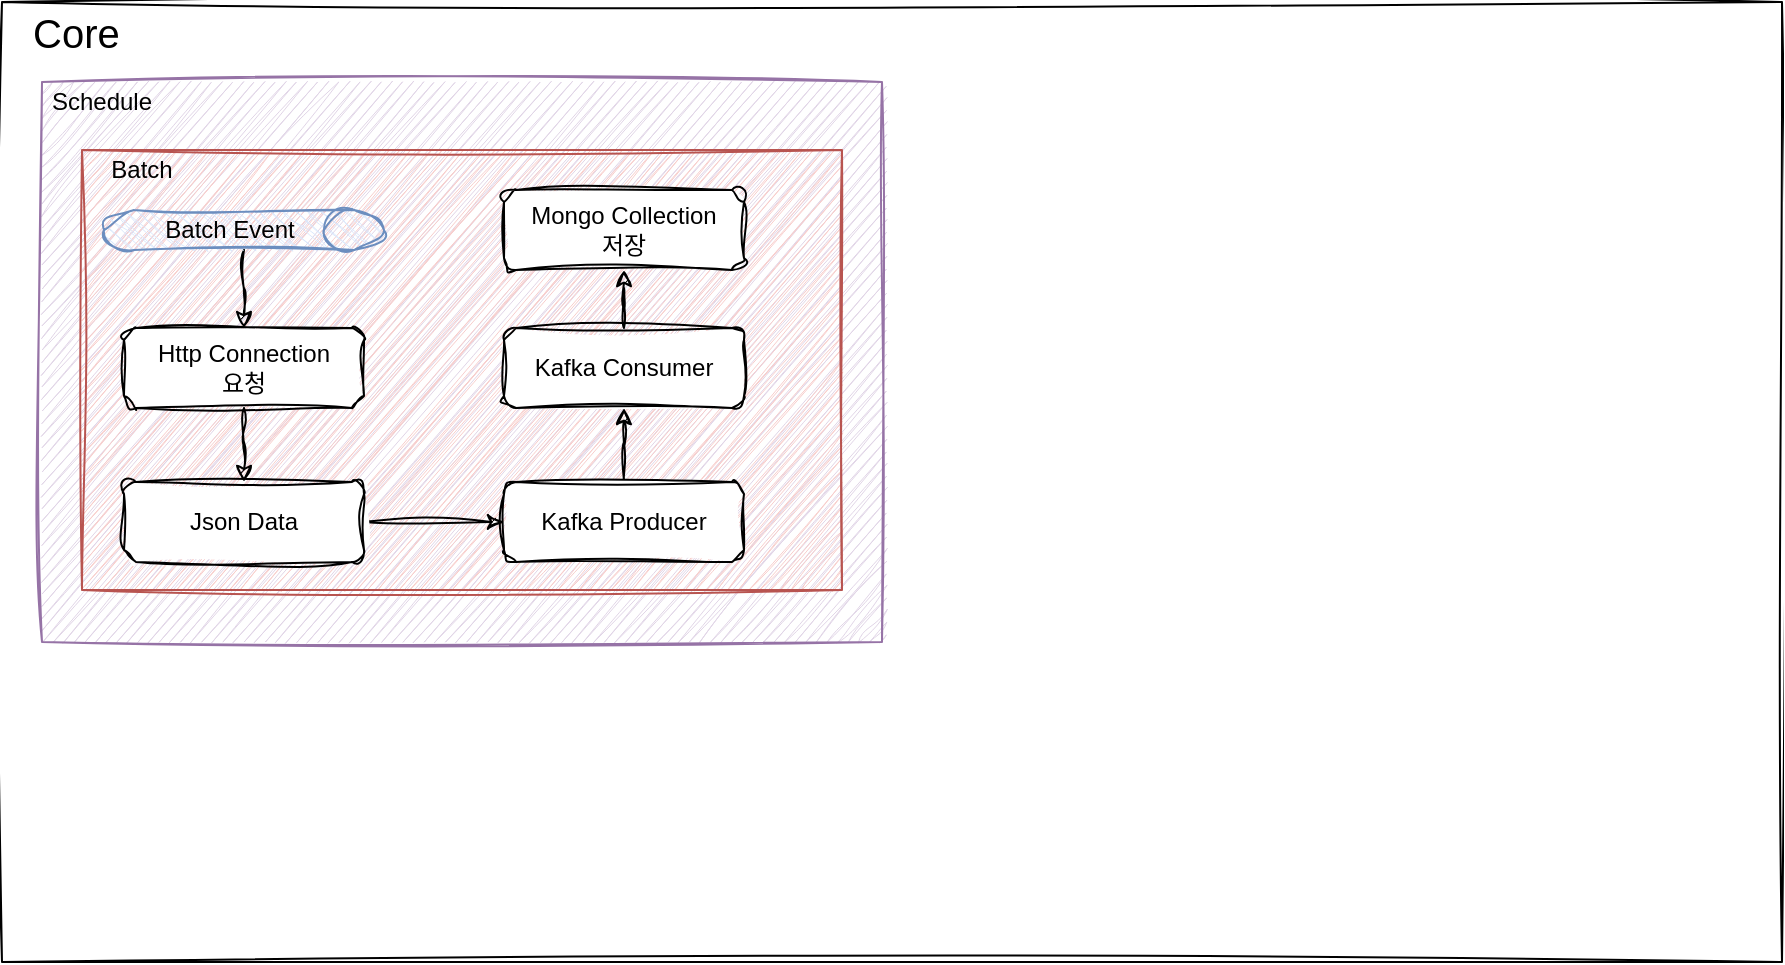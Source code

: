 <mxfile version="21.6.8" type="github">
  <diagram id="C5RBs43oDa-KdzZeNtuy" name="Page-1">
    <mxGraphModel dx="2257" dy="803" grid="1" gridSize="10" guides="1" tooltips="1" connect="1" arrows="1" fold="1" page="1" pageScale="1" pageWidth="827" pageHeight="1169" math="0" shadow="0">
      <root>
        <mxCell id="WIyWlLk6GJQsqaUBKTNV-0" />
        <mxCell id="WIyWlLk6GJQsqaUBKTNV-1" parent="WIyWlLk6GJQsqaUBKTNV-0" />
        <mxCell id="Ej2ZJ5dRe7RWiWZ61lz6-0" value="" style="rounded=0;whiteSpace=wrap;html=1;sketch=1;curveFitting=1;jiggle=2;" parent="WIyWlLk6GJQsqaUBKTNV-1" vertex="1">
          <mxGeometry x="-20" y="40" width="890" height="480" as="geometry" />
        </mxCell>
        <mxCell id="Ej2ZJ5dRe7RWiWZ61lz6-28" value="" style="rounded=0;whiteSpace=wrap;html=1;fillColor=#e1d5e7;strokeColor=#9673a6;glass=0;shadow=0;sketch=1;curveFitting=1;jiggle=2;" parent="WIyWlLk6GJQsqaUBKTNV-1" vertex="1">
          <mxGeometry y="80" width="420" height="280" as="geometry" />
        </mxCell>
        <mxCell id="Ej2ZJ5dRe7RWiWZ61lz6-11" value="" style="rounded=0;whiteSpace=wrap;html=1;fillColor=#f8cecc;strokeColor=#b85450;sketch=1;curveFitting=1;jiggle=2;" parent="WIyWlLk6GJQsqaUBKTNV-1" vertex="1">
          <mxGeometry x="20" y="114" width="380" height="220" as="geometry" />
        </mxCell>
        <mxCell id="Ej2ZJ5dRe7RWiWZ61lz6-1" value="&lt;font style=&quot;font-size: 20px;&quot;&gt;Core&amp;nbsp;&lt;/font&gt;" style="text;html=1;strokeColor=none;fillColor=none;align=center;verticalAlign=middle;whiteSpace=wrap;rounded=0;" parent="WIyWlLk6GJQsqaUBKTNV-1" vertex="1">
          <mxGeometry x="-20" y="40" width="80" height="30" as="geometry" />
        </mxCell>
        <mxCell id="ZdJ8CydNvx8ROQ2hmb3w-4" style="edgeStyle=orthogonalEdgeStyle;rounded=0;orthogonalLoop=1;jettySize=auto;html=1;entryX=0.5;entryY=1;entryDx=0;entryDy=0;sketch=1;curveFitting=1;jiggle=2;" edge="1" parent="WIyWlLk6GJQsqaUBKTNV-1" source="Ej2ZJ5dRe7RWiWZ61lz6-5" target="Ej2ZJ5dRe7RWiWZ61lz6-7">
          <mxGeometry relative="1" as="geometry" />
        </mxCell>
        <mxCell id="Ej2ZJ5dRe7RWiWZ61lz6-5" value="Kafka Producer" style="rounded=1;whiteSpace=wrap;html=1;fontSize=12;glass=0;strokeWidth=1;shadow=0;sketch=1;curveFitting=1;jiggle=2;" parent="WIyWlLk6GJQsqaUBKTNV-1" vertex="1">
          <mxGeometry x="231" y="280" width="120" height="40" as="geometry" />
        </mxCell>
        <mxCell id="ZdJ8CydNvx8ROQ2hmb3w-5" style="edgeStyle=orthogonalEdgeStyle;rounded=0;orthogonalLoop=1;jettySize=auto;html=1;sketch=1;curveFitting=1;jiggle=2;" edge="1" parent="WIyWlLk6GJQsqaUBKTNV-1" source="Ej2ZJ5dRe7RWiWZ61lz6-7" target="Ej2ZJ5dRe7RWiWZ61lz6-9">
          <mxGeometry relative="1" as="geometry" />
        </mxCell>
        <mxCell id="Ej2ZJ5dRe7RWiWZ61lz6-7" value="Kafka Consumer" style="rounded=1;whiteSpace=wrap;html=1;fontSize=12;glass=0;strokeWidth=1;shadow=0;sketch=1;curveFitting=1;jiggle=2;" parent="WIyWlLk6GJQsqaUBKTNV-1" vertex="1">
          <mxGeometry x="231" y="203" width="120" height="40" as="geometry" />
        </mxCell>
        <mxCell id="Ej2ZJ5dRe7RWiWZ61lz6-9" value="Mongo Collection&lt;br&gt;저장" style="rounded=1;whiteSpace=wrap;html=1;fontSize=12;glass=0;strokeWidth=1;shadow=0;sketch=1;curveFitting=1;jiggle=2;" parent="WIyWlLk6GJQsqaUBKTNV-1" vertex="1">
          <mxGeometry x="231" y="134" width="120" height="40" as="geometry" />
        </mxCell>
        <mxCell id="Ej2ZJ5dRe7RWiWZ61lz6-12" value="Batch" style="text;html=1;strokeColor=none;fillColor=none;align=center;verticalAlign=middle;whiteSpace=wrap;rounded=0;" parent="WIyWlLk6GJQsqaUBKTNV-1" vertex="1">
          <mxGeometry x="20" y="114" width="60" height="20" as="geometry" />
        </mxCell>
        <mxCell id="Ej2ZJ5dRe7RWiWZ61lz6-35" style="edgeStyle=orthogonalEdgeStyle;rounded=0;orthogonalLoop=1;jettySize=auto;html=1;sketch=1;curveFitting=1;jiggle=2;" parent="WIyWlLk6GJQsqaUBKTNV-1" source="Ej2ZJ5dRe7RWiWZ61lz6-21" target="Ej2ZJ5dRe7RWiWZ61lz6-33" edge="1">
          <mxGeometry relative="1" as="geometry" />
        </mxCell>
        <mxCell id="Ej2ZJ5dRe7RWiWZ61lz6-21" value="Http Connection&lt;br&gt;요청" style="rounded=1;whiteSpace=wrap;html=1;fontSize=12;glass=0;strokeWidth=1;shadow=0;sketch=1;curveFitting=1;jiggle=2;" parent="WIyWlLk6GJQsqaUBKTNV-1" vertex="1">
          <mxGeometry x="41" y="203" width="120" height="40" as="geometry" />
        </mxCell>
        <mxCell id="Ej2ZJ5dRe7RWiWZ61lz6-37" style="edgeStyle=orthogonalEdgeStyle;rounded=0;orthogonalLoop=1;jettySize=auto;html=1;entryX=0;entryY=0.5;entryDx=0;entryDy=0;sketch=1;curveFitting=1;jiggle=2;exitX=1;exitY=0.5;exitDx=0;exitDy=0;" parent="WIyWlLk6GJQsqaUBKTNV-1" source="Ej2ZJ5dRe7RWiWZ61lz6-33" target="Ej2ZJ5dRe7RWiWZ61lz6-5" edge="1">
          <mxGeometry relative="1" as="geometry">
            <mxPoint x="351" y="285.034" as="sourcePoint" />
          </mxGeometry>
        </mxCell>
        <mxCell id="Ej2ZJ5dRe7RWiWZ61lz6-29" value="Schedule" style="text;html=1;align=center;verticalAlign=middle;whiteSpace=wrap;rounded=0;shadow=0;glass=0;sketch=1;curveFitting=1;jiggle=2;" parent="WIyWlLk6GJQsqaUBKTNV-1" vertex="1">
          <mxGeometry y="80" width="60" height="20" as="geometry" />
        </mxCell>
        <mxCell id="Ej2ZJ5dRe7RWiWZ61lz6-33" value="Json Data" style="rounded=1;whiteSpace=wrap;html=1;fontSize=12;glass=0;strokeWidth=1;shadow=0;sketch=1;curveFitting=1;jiggle=2;" parent="WIyWlLk6GJQsqaUBKTNV-1" vertex="1">
          <mxGeometry x="41" y="280" width="120" height="40" as="geometry" />
        </mxCell>
        <mxCell id="ZdJ8CydNvx8ROQ2hmb3w-2" style="edgeStyle=orthogonalEdgeStyle;rounded=0;orthogonalLoop=1;jettySize=auto;html=1;entryX=0.5;entryY=0;entryDx=0;entryDy=0;sketch=1;curveFitting=1;jiggle=2;" edge="1" parent="WIyWlLk6GJQsqaUBKTNV-1" source="ZdJ8CydNvx8ROQ2hmb3w-0" target="Ej2ZJ5dRe7RWiWZ61lz6-21">
          <mxGeometry relative="1" as="geometry" />
        </mxCell>
        <mxCell id="ZdJ8CydNvx8ROQ2hmb3w-0" value="Batch Event" style="shape=cylinder3;whiteSpace=wrap;html=1;boundedLbl=1;backgroundOutline=1;size=15;direction=south;fillColor=#dae8fc;strokeColor=#6c8ebf;sketch=1;curveFitting=1;jiggle=2;" vertex="1" parent="WIyWlLk6GJQsqaUBKTNV-1">
          <mxGeometry x="31" y="144" width="140" height="20" as="geometry" />
        </mxCell>
      </root>
    </mxGraphModel>
  </diagram>
</mxfile>
